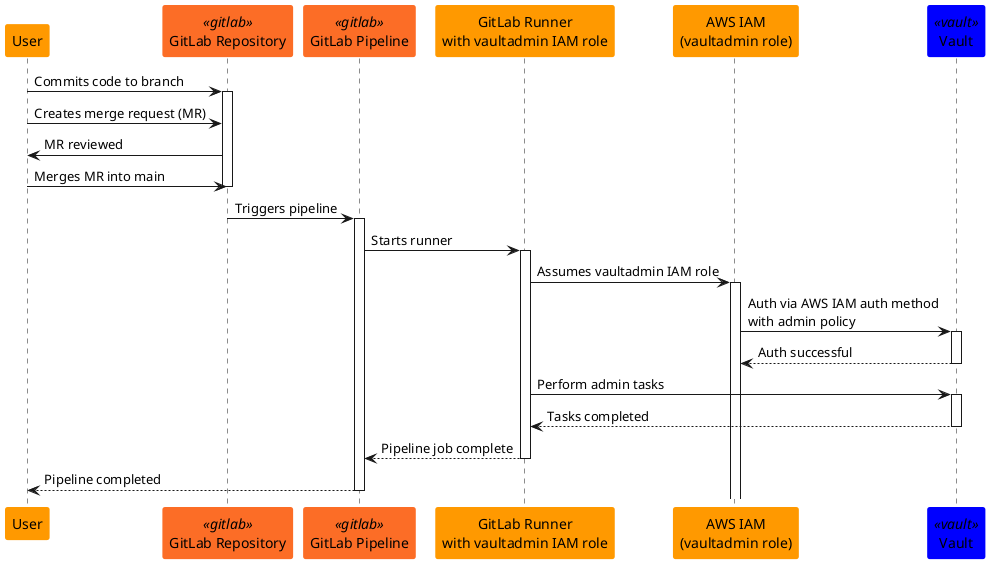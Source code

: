@startuml
!define AWSCOLOR #FF9900
!define GITLABCOLOR #FC6D26
!define VAULTCOLOR #0000FF

' Setting background and border colors for participants
skinparam ParticipantBackgroundColor AWSCOLOR
skinparam ParticipantBorderColor AWSCOLOR
skinparam ParticipantBackgroundColor<<gitlab>> GITLABCOLOR
skinparam ParticipantBorderColor<<gitlab>> GITLABCOLOR
skinparam ParticipantBackgroundColor<<vault>> VAULTCOLOR
skinparam ParticipantBorderColor<<vault>> VAULTCOLOR

participant User
participant "GitLab Repository" as Repo <<gitlab>>
participant "GitLab Pipeline" as GitLab <<gitlab>>
participant "GitLab Runner\nwith vaultadmin IAM role" as Runner
participant "AWS IAM\n(vaultadmin role)" as IAM
participant Vault <<vault>>

User -> Repo : Commits code to branch
activate Repo

User -> Repo : Creates merge request (MR)
Repo -> User : MR reviewed

User -> Repo : Merges MR into main
deactivate Repo

Repo -> GitLab : Triggers pipeline
activate GitLab

GitLab -> Runner : Starts runner
activate Runner

Runner -> IAM : Assumes vaultadmin IAM role
activate IAM

IAM -> Vault : Auth via AWS IAM auth method\nwith admin policy
activate Vault

Vault --> IAM : Auth successful
deactivate Vault

Runner -> Vault : Perform admin tasks
activate Vault

Vault --> Runner : Tasks completed
deactivate Vault

Runner --> GitLab : Pipeline job complete
deactivate Runner

GitLab --> User : Pipeline completed
deactivate GitLab
@enduml
